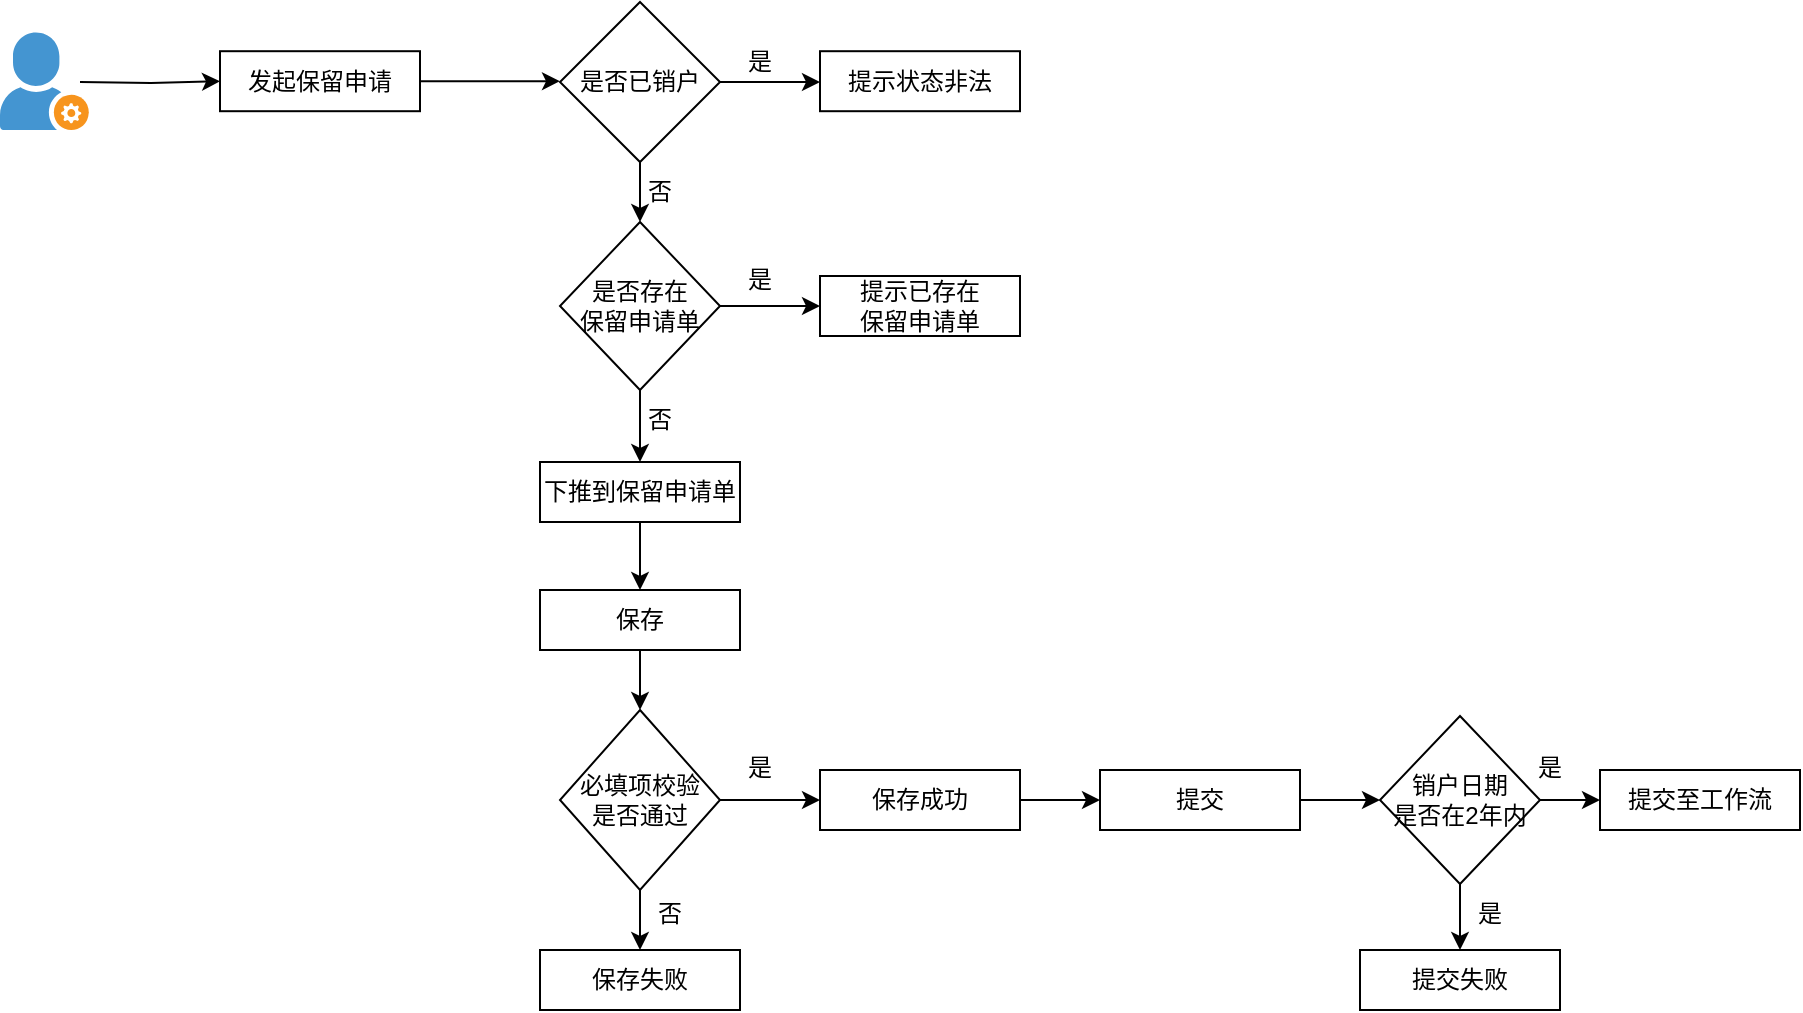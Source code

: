 <mxfile version="20.2.7" type="github">
  <diagram id="kgpKYQtTHZ0yAKxKKP6v" name="Page-1">
    <mxGraphModel dx="1128" dy="597" grid="1" gridSize="10" guides="1" tooltips="1" connect="1" arrows="1" fold="1" page="1" pageScale="1" pageWidth="3300" pageHeight="4681" math="0" shadow="0">
      <root>
        <mxCell id="0" />
        <mxCell id="1" parent="0" />
        <mxCell id="G0KRUk1ZOz812LSKauy0-37" value="" style="edgeStyle=orthogonalEdgeStyle;rounded=0;orthogonalLoop=1;jettySize=auto;html=1;" edge="1" parent="1" source="G0KRUk1ZOz812LSKauy0-32">
          <mxGeometry relative="1" as="geometry">
            <mxPoint x="430" y="175.6" as="targetPoint" />
          </mxGeometry>
        </mxCell>
        <mxCell id="G0KRUk1ZOz812LSKauy0-32" value="发起保留申请" style="rounded=0;whiteSpace=wrap;html=1;" vertex="1" parent="1">
          <mxGeometry x="260" y="160.6" width="100" height="30" as="geometry" />
        </mxCell>
        <mxCell id="G0KRUk1ZOz812LSKauy0-35" style="edgeStyle=orthogonalEdgeStyle;rounded=0;orthogonalLoop=1;jettySize=auto;html=1;" edge="1" parent="1" target="G0KRUk1ZOz812LSKauy0-32">
          <mxGeometry relative="1" as="geometry">
            <mxPoint x="190" y="176" as="sourcePoint" />
          </mxGeometry>
        </mxCell>
        <mxCell id="G0KRUk1ZOz812LSKauy0-34" value="" style="shadow=0;dashed=0;html=1;strokeColor=none;fillColor=#4495D1;labelPosition=center;verticalLabelPosition=bottom;verticalAlign=top;align=center;outlineConnect=0;shape=mxgraph.veeam.company_administrator;" vertex="1" parent="1">
          <mxGeometry x="150" y="151.2" width="44.4" height="48.8" as="geometry" />
        </mxCell>
        <mxCell id="G0KRUk1ZOz812LSKauy0-39" style="edgeStyle=orthogonalEdgeStyle;rounded=0;orthogonalLoop=1;jettySize=auto;html=1;" edge="1" parent="1" source="G0KRUk1ZOz812LSKauy0-38">
          <mxGeometry relative="1" as="geometry">
            <mxPoint x="560" y="176" as="targetPoint" />
          </mxGeometry>
        </mxCell>
        <mxCell id="G0KRUk1ZOz812LSKauy0-67" style="edgeStyle=orthogonalEdgeStyle;rounded=0;orthogonalLoop=1;jettySize=auto;html=1;entryX=0.5;entryY=0;entryDx=0;entryDy=0;" edge="1" parent="1" source="G0KRUk1ZOz812LSKauy0-38" target="G0KRUk1ZOz812LSKauy0-44">
          <mxGeometry relative="1" as="geometry" />
        </mxCell>
        <mxCell id="G0KRUk1ZOz812LSKauy0-38" value="是否已销户" style="rhombus;whiteSpace=wrap;html=1;" vertex="1" parent="1">
          <mxGeometry x="430" y="136" width="80" height="80" as="geometry" />
        </mxCell>
        <mxCell id="G0KRUk1ZOz812LSKauy0-40" value="提示状态非法" style="rounded=0;whiteSpace=wrap;html=1;" vertex="1" parent="1">
          <mxGeometry x="560" y="160.6" width="100" height="30" as="geometry" />
        </mxCell>
        <mxCell id="G0KRUk1ZOz812LSKauy0-41" value="是" style="text;html=1;strokeColor=none;fillColor=none;align=center;verticalAlign=middle;whiteSpace=wrap;rounded=0;" vertex="1" parent="1">
          <mxGeometry x="500" y="151.2" width="60" height="30" as="geometry" />
        </mxCell>
        <mxCell id="G0KRUk1ZOz812LSKauy0-43" value="提示已存在&lt;br&gt;保留申请单" style="rounded=0;whiteSpace=wrap;html=1;" vertex="1" parent="1">
          <mxGeometry x="560" y="273" width="100" height="30" as="geometry" />
        </mxCell>
        <mxCell id="G0KRUk1ZOz812LSKauy0-46" style="edgeStyle=orthogonalEdgeStyle;rounded=0;orthogonalLoop=1;jettySize=auto;html=1;entryX=0;entryY=0.5;entryDx=0;entryDy=0;" edge="1" parent="1" source="G0KRUk1ZOz812LSKauy0-44" target="G0KRUk1ZOz812LSKauy0-43">
          <mxGeometry relative="1" as="geometry">
            <mxPoint x="560" y="291.0" as="targetPoint" />
          </mxGeometry>
        </mxCell>
        <mxCell id="G0KRUk1ZOz812LSKauy0-68" style="edgeStyle=orthogonalEdgeStyle;rounded=0;orthogonalLoop=1;jettySize=auto;html=1;entryX=0.5;entryY=0;entryDx=0;entryDy=0;" edge="1" parent="1" source="G0KRUk1ZOz812LSKauy0-44" target="G0KRUk1ZOz812LSKauy0-54">
          <mxGeometry relative="1" as="geometry" />
        </mxCell>
        <mxCell id="G0KRUk1ZOz812LSKauy0-44" value="是否存在&lt;br&gt;保留申请单" style="rhombus;whiteSpace=wrap;html=1;" vertex="1" parent="1">
          <mxGeometry x="430" y="246" width="80" height="84" as="geometry" />
        </mxCell>
        <mxCell id="G0KRUk1ZOz812LSKauy0-45" value="否" style="text;html=1;strokeColor=none;fillColor=none;align=center;verticalAlign=middle;whiteSpace=wrap;rounded=0;" vertex="1" parent="1">
          <mxGeometry x="450" y="216" width="60" height="30" as="geometry" />
        </mxCell>
        <mxCell id="G0KRUk1ZOz812LSKauy0-47" value="是" style="text;html=1;strokeColor=none;fillColor=none;align=center;verticalAlign=middle;whiteSpace=wrap;rounded=0;" vertex="1" parent="1">
          <mxGeometry x="495" y="260" width="70" height="30" as="geometry" />
        </mxCell>
        <mxCell id="G0KRUk1ZOz812LSKauy0-58" style="edgeStyle=orthogonalEdgeStyle;rounded=0;orthogonalLoop=1;jettySize=auto;html=1;entryX=0.5;entryY=0;entryDx=0;entryDy=0;" edge="1" parent="1" source="G0KRUk1ZOz812LSKauy0-54" target="G0KRUk1ZOz812LSKauy0-59">
          <mxGeometry relative="1" as="geometry">
            <mxPoint x="470" y="436" as="targetPoint" />
          </mxGeometry>
        </mxCell>
        <mxCell id="G0KRUk1ZOz812LSKauy0-54" value="下推到保留申请单" style="rounded=0;whiteSpace=wrap;html=1;" vertex="1" parent="1">
          <mxGeometry x="420" y="366" width="100" height="30" as="geometry" />
        </mxCell>
        <mxCell id="G0KRUk1ZOz812LSKauy0-55" value="否" style="text;html=1;strokeColor=none;fillColor=none;align=center;verticalAlign=middle;whiteSpace=wrap;rounded=0;" vertex="1" parent="1">
          <mxGeometry x="450" y="330" width="60" height="30" as="geometry" />
        </mxCell>
        <mxCell id="G0KRUk1ZOz812LSKauy0-65" style="edgeStyle=orthogonalEdgeStyle;rounded=0;orthogonalLoop=1;jettySize=auto;html=1;" edge="1" parent="1" source="G0KRUk1ZOz812LSKauy0-59" target="G0KRUk1ZOz812LSKauy0-63">
          <mxGeometry relative="1" as="geometry" />
        </mxCell>
        <mxCell id="G0KRUk1ZOz812LSKauy0-59" value="保存" style="rounded=0;whiteSpace=wrap;html=1;" vertex="1" parent="1">
          <mxGeometry x="420" y="430" width="100" height="30" as="geometry" />
        </mxCell>
        <mxCell id="G0KRUk1ZOz812LSKauy0-77" value="" style="edgeStyle=orthogonalEdgeStyle;rounded=0;orthogonalLoop=1;jettySize=auto;html=1;" edge="1" parent="1" source="G0KRUk1ZOz812LSKauy0-63" target="G0KRUk1ZOz812LSKauy0-74">
          <mxGeometry relative="1" as="geometry" />
        </mxCell>
        <mxCell id="G0KRUk1ZOz812LSKauy0-80" style="edgeStyle=orthogonalEdgeStyle;rounded=0;orthogonalLoop=1;jettySize=auto;html=1;" edge="1" parent="1" source="G0KRUk1ZOz812LSKauy0-63" target="G0KRUk1ZOz812LSKauy0-79">
          <mxGeometry relative="1" as="geometry" />
        </mxCell>
        <mxCell id="G0KRUk1ZOz812LSKauy0-63" value="必填项校验&lt;br&gt;是否通过" style="rhombus;whiteSpace=wrap;html=1;" vertex="1" parent="1">
          <mxGeometry x="430" y="490" width="80" height="90" as="geometry" />
        </mxCell>
        <mxCell id="G0KRUk1ZOz812LSKauy0-73" value="是" style="text;html=1;strokeColor=none;fillColor=none;align=center;verticalAlign=middle;whiteSpace=wrap;rounded=0;" vertex="1" parent="1">
          <mxGeometry x="495" y="504" width="70" height="30" as="geometry" />
        </mxCell>
        <mxCell id="G0KRUk1ZOz812LSKauy0-81" style="edgeStyle=orthogonalEdgeStyle;rounded=0;orthogonalLoop=1;jettySize=auto;html=1;" edge="1" parent="1" source="G0KRUk1ZOz812LSKauy0-74">
          <mxGeometry relative="1" as="geometry">
            <mxPoint x="700" y="535" as="targetPoint" />
          </mxGeometry>
        </mxCell>
        <mxCell id="G0KRUk1ZOz812LSKauy0-74" value="保存成功" style="rounded=0;whiteSpace=wrap;html=1;" vertex="1" parent="1">
          <mxGeometry x="560" y="520" width="100" height="30" as="geometry" />
        </mxCell>
        <mxCell id="G0KRUk1ZOz812LSKauy0-79" value="保存失败" style="rounded=0;whiteSpace=wrap;html=1;" vertex="1" parent="1">
          <mxGeometry x="420" y="610" width="100" height="30" as="geometry" />
        </mxCell>
        <mxCell id="G0KRUk1ZOz812LSKauy0-83" style="edgeStyle=orthogonalEdgeStyle;rounded=0;orthogonalLoop=1;jettySize=auto;html=1;" edge="1" parent="1" source="G0KRUk1ZOz812LSKauy0-82">
          <mxGeometry relative="1" as="geometry">
            <mxPoint x="840" y="535" as="targetPoint" />
          </mxGeometry>
        </mxCell>
        <mxCell id="G0KRUk1ZOz812LSKauy0-82" value="提交" style="rounded=0;whiteSpace=wrap;html=1;" vertex="1" parent="1">
          <mxGeometry x="700" y="520" width="100" height="30" as="geometry" />
        </mxCell>
        <mxCell id="G0KRUk1ZOz812LSKauy0-87" style="edgeStyle=orthogonalEdgeStyle;rounded=0;orthogonalLoop=1;jettySize=auto;html=1;" edge="1" parent="1" source="G0KRUk1ZOz812LSKauy0-84">
          <mxGeometry relative="1" as="geometry">
            <mxPoint x="950" y="535" as="targetPoint" />
          </mxGeometry>
        </mxCell>
        <mxCell id="G0KRUk1ZOz812LSKauy0-89" style="edgeStyle=orthogonalEdgeStyle;rounded=0;orthogonalLoop=1;jettySize=auto;html=1;" edge="1" parent="1" source="G0KRUk1ZOz812LSKauy0-84">
          <mxGeometry relative="1" as="geometry">
            <mxPoint x="880" y="610" as="targetPoint" />
          </mxGeometry>
        </mxCell>
        <mxCell id="G0KRUk1ZOz812LSKauy0-84" value="销户日期&lt;br&gt;是否在2年内" style="rhombus;whiteSpace=wrap;html=1;" vertex="1" parent="1">
          <mxGeometry x="840" y="493" width="80" height="84" as="geometry" />
        </mxCell>
        <mxCell id="G0KRUk1ZOz812LSKauy0-85" value="否" style="text;html=1;strokeColor=none;fillColor=none;align=center;verticalAlign=middle;whiteSpace=wrap;rounded=0;" vertex="1" parent="1">
          <mxGeometry x="450" y="577" width="70" height="30" as="geometry" />
        </mxCell>
        <mxCell id="G0KRUk1ZOz812LSKauy0-86" value="是" style="text;html=1;strokeColor=none;fillColor=none;align=center;verticalAlign=middle;whiteSpace=wrap;rounded=0;" vertex="1" parent="1">
          <mxGeometry x="890" y="504" width="70" height="30" as="geometry" />
        </mxCell>
        <mxCell id="G0KRUk1ZOz812LSKauy0-88" value="提交至工作流" style="rounded=0;whiteSpace=wrap;html=1;" vertex="1" parent="1">
          <mxGeometry x="950" y="520" width="100" height="30" as="geometry" />
        </mxCell>
        <mxCell id="G0KRUk1ZOz812LSKauy0-90" value="提交失败" style="rounded=0;whiteSpace=wrap;html=1;" vertex="1" parent="1">
          <mxGeometry x="830" y="610" width="100" height="30" as="geometry" />
        </mxCell>
        <mxCell id="G0KRUk1ZOz812LSKauy0-91" value="是" style="text;html=1;strokeColor=none;fillColor=none;align=center;verticalAlign=middle;whiteSpace=wrap;rounded=0;" vertex="1" parent="1">
          <mxGeometry x="860" y="577" width="70" height="30" as="geometry" />
        </mxCell>
      </root>
    </mxGraphModel>
  </diagram>
</mxfile>
